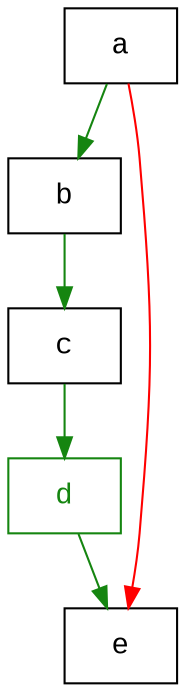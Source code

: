 digraph D {
    node1 [fontname="Courier New",shape="rectangle",label="a"]
    
    node2 [fontname="Courier New",shape="rectangle",label="b"]
    
    node3 [fontname="Courier New",shape="rectangle",label="c"]
    
    node4 [color="#158510",fontcolor="#158510",fontname="Courier New",shape="rectangle",label="d"]
    
    node5 [fontname="Courier New",shape="rectangle",label="e"]
    
    node1 -> node2 [color="#158510",]
    node1 -> node5 [color="#ff0000",]
    node2 -> node3 [color="#158510",]
    node3 -> node4 [color="#158510",]
    node4 -> node5 [color="#158510",]
}
